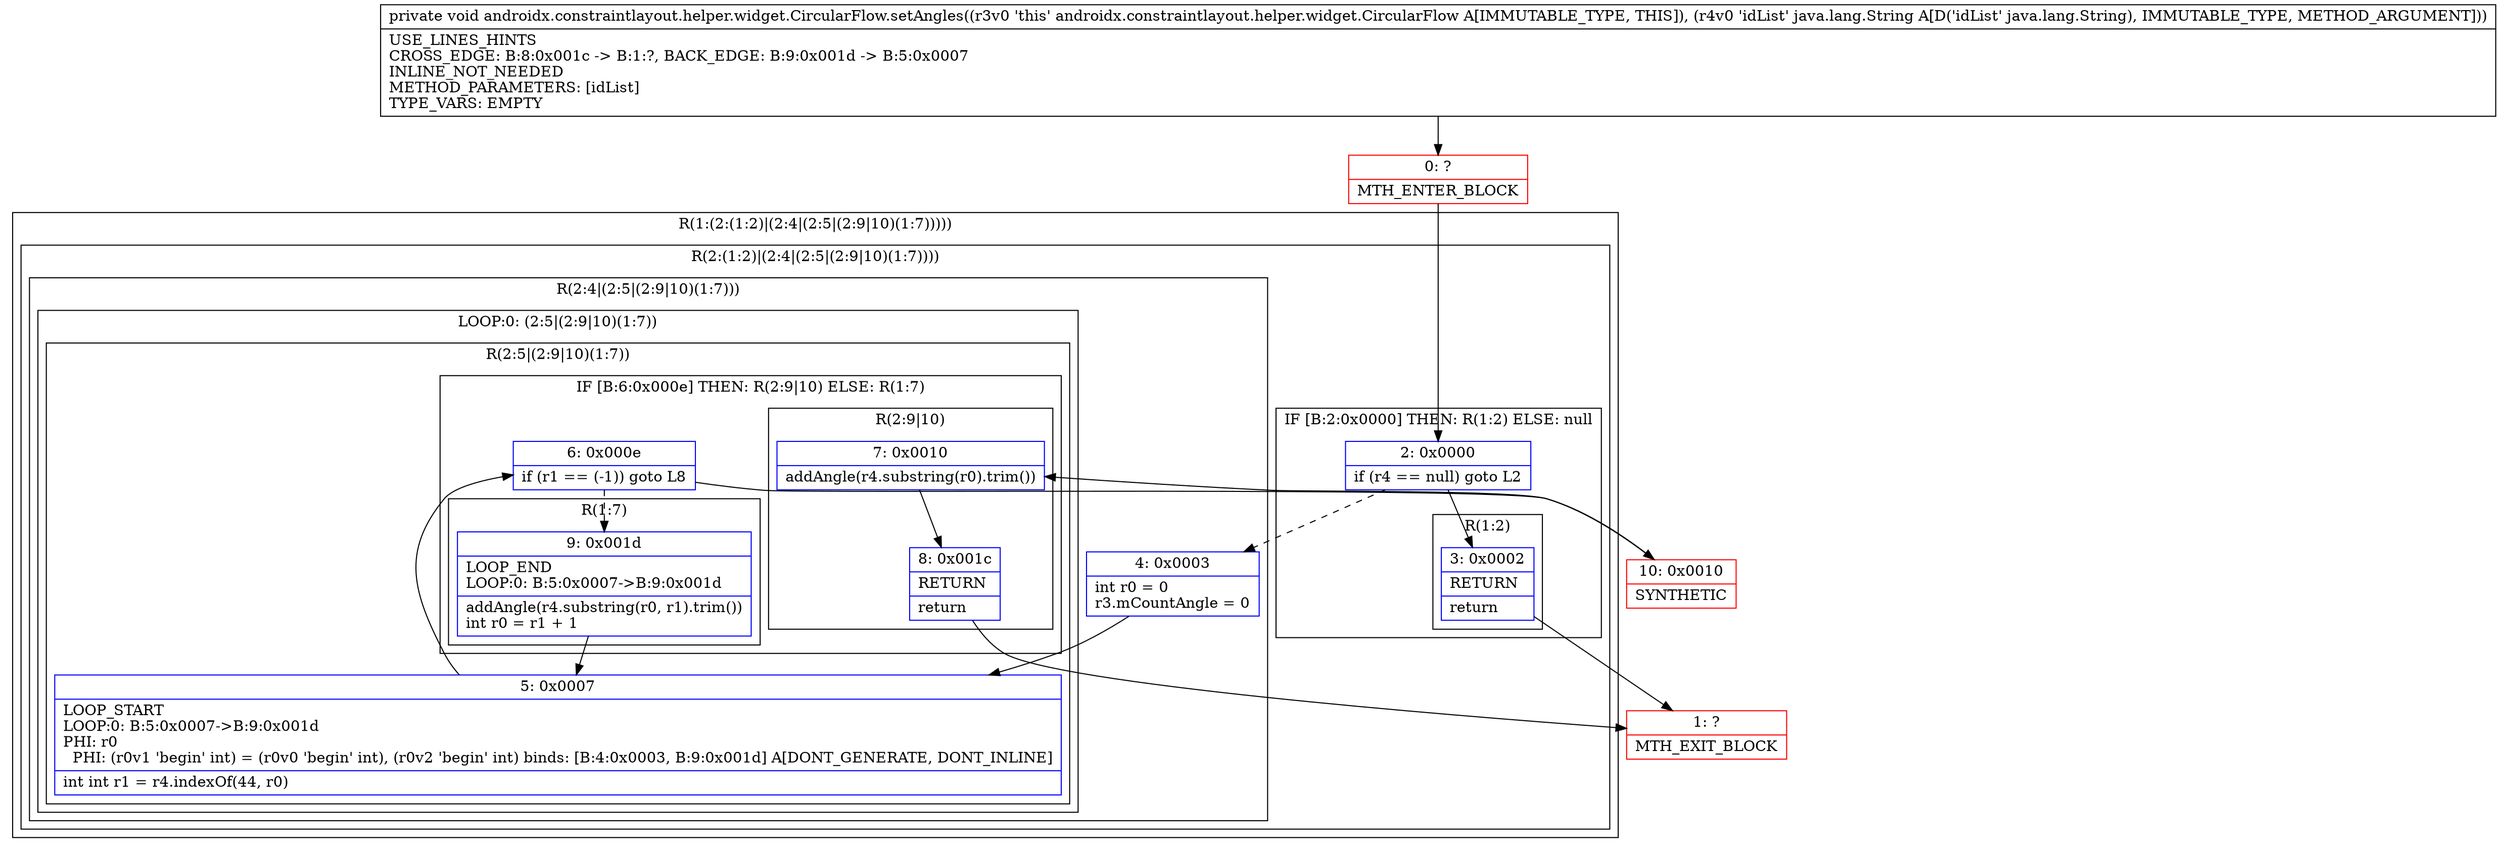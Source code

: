 digraph "CFG forandroidx.constraintlayout.helper.widget.CircularFlow.setAngles(Ljava\/lang\/String;)V" {
subgraph cluster_Region_2140161969 {
label = "R(1:(2:(1:2)|(2:4|(2:5|(2:9|10)(1:7)))))";
node [shape=record,color=blue];
subgraph cluster_Region_395748925 {
label = "R(2:(1:2)|(2:4|(2:5|(2:9|10)(1:7))))";
node [shape=record,color=blue];
subgraph cluster_IfRegion_137830877 {
label = "IF [B:2:0x0000] THEN: R(1:2) ELSE: null";
node [shape=record,color=blue];
Node_2 [shape=record,label="{2\:\ 0x0000|if (r4 == null) goto L2\l}"];
subgraph cluster_Region_1386168983 {
label = "R(1:2)";
node [shape=record,color=blue];
Node_3 [shape=record,label="{3\:\ 0x0002|RETURN\l|return\l}"];
}
}
subgraph cluster_Region_53862208 {
label = "R(2:4|(2:5|(2:9|10)(1:7)))";
node [shape=record,color=blue];
Node_4 [shape=record,label="{4\:\ 0x0003|int r0 = 0\lr3.mCountAngle = 0\l}"];
subgraph cluster_LoopRegion_802106042 {
label = "LOOP:0: (2:5|(2:9|10)(1:7))";
node [shape=record,color=blue];
subgraph cluster_Region_1465713674 {
label = "R(2:5|(2:9|10)(1:7))";
node [shape=record,color=blue];
Node_5 [shape=record,label="{5\:\ 0x0007|LOOP_START\lLOOP:0: B:5:0x0007\-\>B:9:0x001d\lPHI: r0 \l  PHI: (r0v1 'begin' int) = (r0v0 'begin' int), (r0v2 'begin' int) binds: [B:4:0x0003, B:9:0x001d] A[DONT_GENERATE, DONT_INLINE]\l|int int r1 = r4.indexOf(44, r0)\l}"];
subgraph cluster_IfRegion_888024493 {
label = "IF [B:6:0x000e] THEN: R(2:9|10) ELSE: R(1:7)";
node [shape=record,color=blue];
Node_6 [shape=record,label="{6\:\ 0x000e|if (r1 == (\-1)) goto L8\l}"];
subgraph cluster_Region_428617219 {
label = "R(2:9|10)";
node [shape=record,color=blue];
Node_7 [shape=record,label="{7\:\ 0x0010|addAngle(r4.substring(r0).trim())\l}"];
Node_8 [shape=record,label="{8\:\ 0x001c|RETURN\l|return\l}"];
}
subgraph cluster_Region_1462071002 {
label = "R(1:7)";
node [shape=record,color=blue];
Node_9 [shape=record,label="{9\:\ 0x001d|LOOP_END\lLOOP:0: B:5:0x0007\-\>B:9:0x001d\l|addAngle(r4.substring(r0, r1).trim())\lint r0 = r1 + 1\l}"];
}
}
}
}
}
}
}
Node_0 [shape=record,color=red,label="{0\:\ ?|MTH_ENTER_BLOCK\l}"];
Node_1 [shape=record,color=red,label="{1\:\ ?|MTH_EXIT_BLOCK\l}"];
Node_10 [shape=record,color=red,label="{10\:\ 0x0010|SYNTHETIC\l}"];
MethodNode[shape=record,label="{private void androidx.constraintlayout.helper.widget.CircularFlow.setAngles((r3v0 'this' androidx.constraintlayout.helper.widget.CircularFlow A[IMMUTABLE_TYPE, THIS]), (r4v0 'idList' java.lang.String A[D('idList' java.lang.String), IMMUTABLE_TYPE, METHOD_ARGUMENT]))  | USE_LINES_HINTS\lCROSS_EDGE: B:8:0x001c \-\> B:1:?, BACK_EDGE: B:9:0x001d \-\> B:5:0x0007\lINLINE_NOT_NEEDED\lMETHOD_PARAMETERS: [idList]\lTYPE_VARS: EMPTY\l}"];
MethodNode -> Node_0;Node_2 -> Node_3;
Node_2 -> Node_4[style=dashed];
Node_3 -> Node_1;
Node_4 -> Node_5;
Node_5 -> Node_6;
Node_6 -> Node_9[style=dashed];
Node_6 -> Node_10;
Node_7 -> Node_8;
Node_8 -> Node_1;
Node_9 -> Node_5;
Node_0 -> Node_2;
Node_10 -> Node_7;
}

